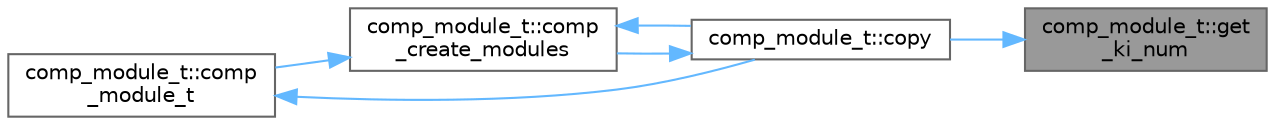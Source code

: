 digraph "comp_module_t::get_ki_num"
{
 // LATEX_PDF_SIZE
  bgcolor="transparent";
  edge [fontname=Helvetica,fontsize=10,labelfontname=Helvetica,labelfontsize=10];
  node [fontname=Helvetica,fontsize=10,shape=box,height=0.2,width=0.4];
  rankdir="RL";
  Node1 [id="Node000001",label="comp_module_t::get\l_ki_num",height=0.2,width=0.4,color="gray40", fillcolor="grey60", style="filled", fontcolor="black",tooltip=" "];
  Node1 -> Node2 [id="edge1_Node000001_Node000002",dir="back",color="steelblue1",style="solid",tooltip=" "];
  Node2 [id="Node000002",label="comp_module_t::copy",height=0.2,width=0.4,color="grey40", fillcolor="white", style="filled",URL="$classcomp__module__t.html#a211b1bfd46a32ac3038ffc7e687da84e",tooltip=" "];
  Node2 -> Node3 [id="edge2_Node000002_Node000003",dir="back",color="steelblue1",style="solid",tooltip=" "];
  Node3 [id="Node000003",label="comp_module_t::comp\l_create_modules",height=0.2,width=0.4,color="grey40", fillcolor="white", style="filled",URL="$classcomp__module__t.html#a97d5cb5be2c89a3e8da221e02a20243b",tooltip=" "];
  Node3 -> Node4 [id="edge3_Node000003_Node000004",dir="back",color="steelblue1",style="solid",tooltip=" "];
  Node4 [id="Node000004",label="comp_module_t::comp\l_module_t",height=0.2,width=0.4,color="grey40", fillcolor="white", style="filled",URL="$classcomp__module__t.html#ac0c8f89cc41c87d65de52fc652d35827",tooltip=" "];
  Node4 -> Node2 [id="edge4_Node000004_Node000002",dir="back",color="steelblue1",style="solid",tooltip=" "];
  Node3 -> Node2 [id="edge5_Node000003_Node000002",dir="back",color="steelblue1",style="solid",tooltip=" "];
}
